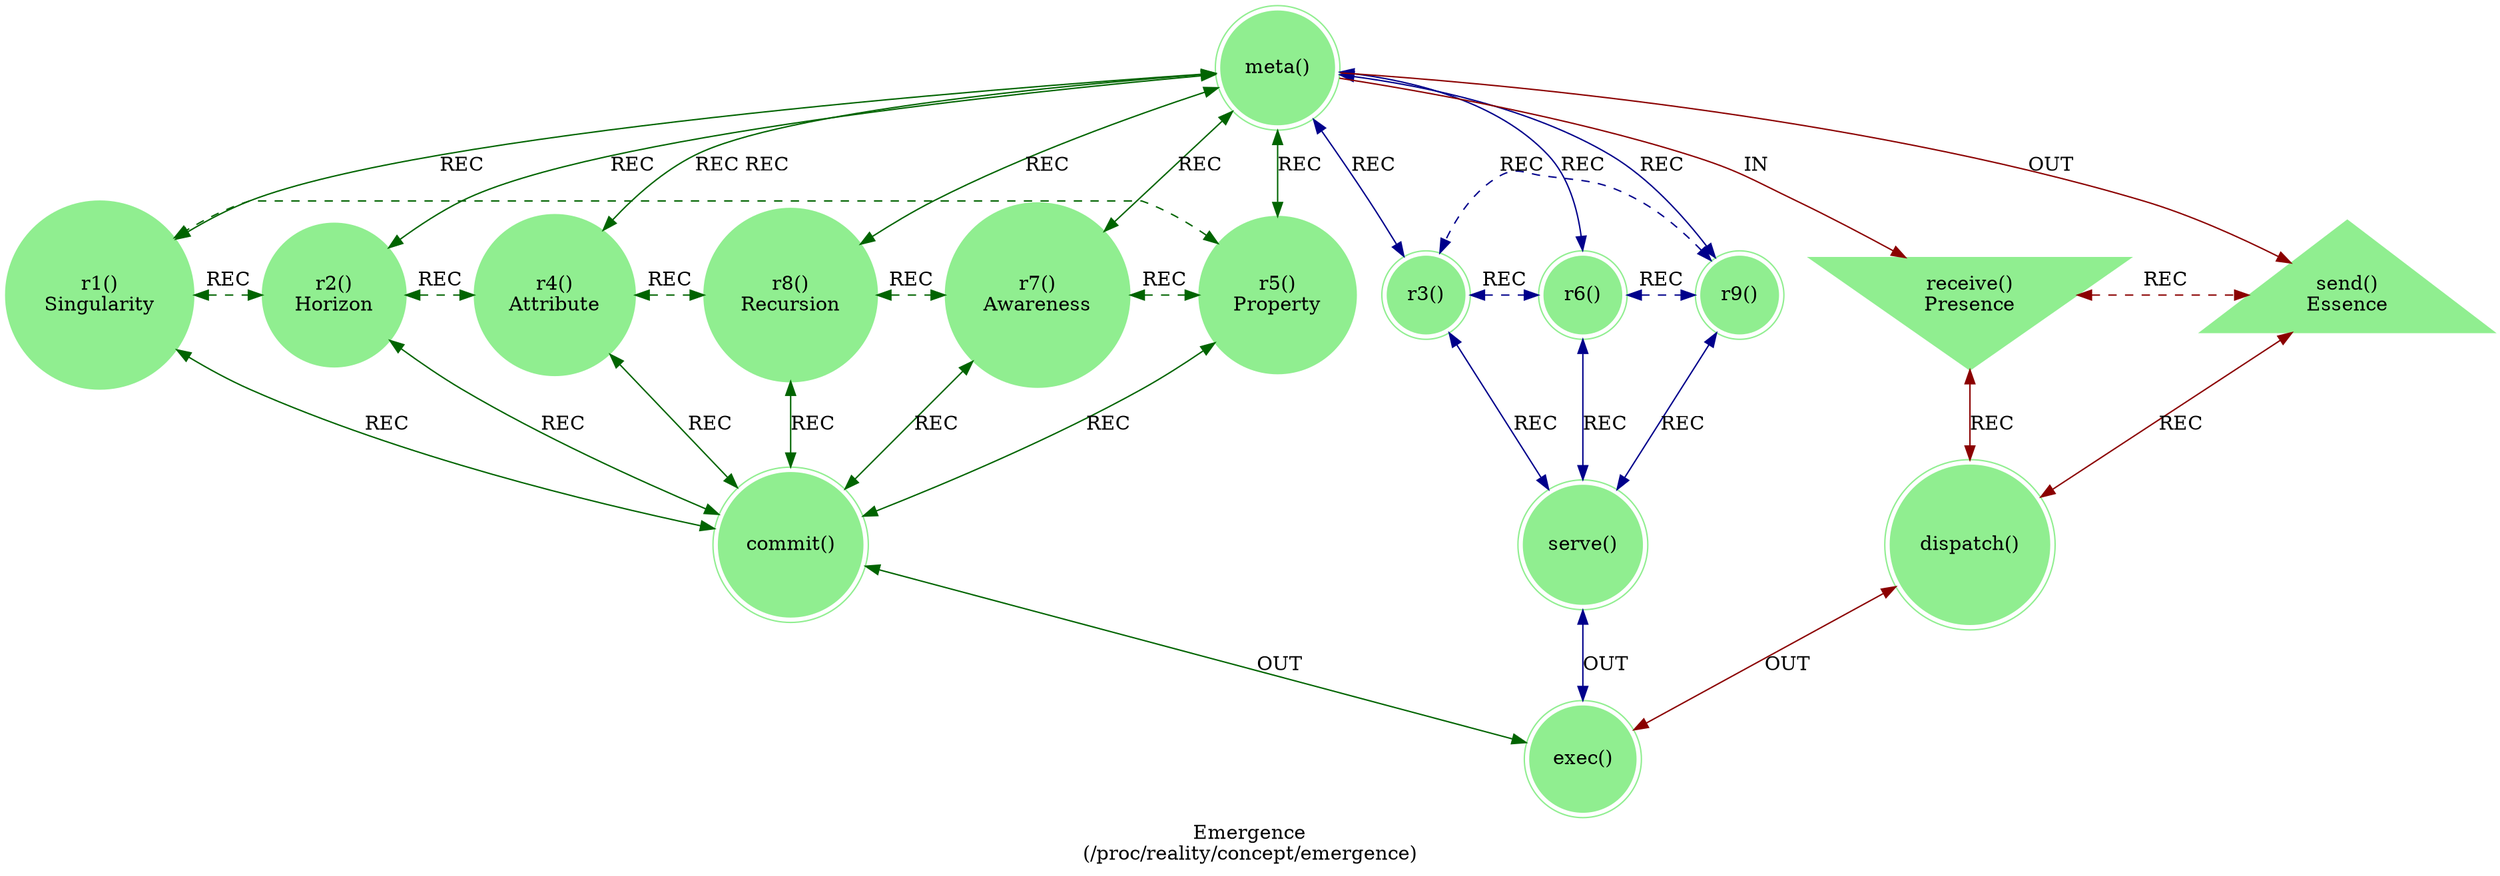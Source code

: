 strict digraph Emergence {
    label = "Emergence\n(/proc/reality/concept/emergence)";
    style = filled;
    color = lightgray;
    node [shape = circle; style = filled; color = lightgreen;];
    
    // The Axis A-0-B (In-Meta-Out).
    // The Sacred 3-6-9 (Boundary of Perception).
    // The Vortex 1-2-4-8-7-5 (Boundary of Comprehension).
    // The Router C-D-E
    // The Closure F
    spark_0_emergence_t [label = "meta()";comment = "";shape = doublecircle;];
    spark_1_emergence_t [label = "r1()\nSingularity";comment = "";shape = circle;];
    spark_2_emergence_t [label = "r2()\nHorizon";comment = "";shape = circle;];
    spark_4_emergence_t [label = "r4()\nAttribute";comment = "";shape = circle;];
    spark_8_emergence_t [label = "r8()\nRecursion";comment = "";shape = circle;];
    spark_7_emergence_t [label = "r7()\nAwareness";comment = "";shape = circle;];
    spark_5_emergence_t [label = "r5()\nProperty";comment = "";shape = circle;];
    spark_3_emergence_t [label = "r3()";comment = "";shape = doublecircle;];
    spark_6_emergence_t [label = "r6()";comment = "";shape = doublecircle;];
    spark_9_emergence_t [label = "r9()";comment = "";shape = doublecircle;];
    spark_a_emergence_t [label = "receive()\nPresence";comment = "";shape = invtriangle;];
    spark_b_emergence_t [label = "send()\nEssence";comment = "";shape = triangle;];
    spark_c_emergence_t [label = "dispatch()";comment = "";shape = doublecircle;];
    spark_d_emergence_t [label = "commit()";comment = "";shape = doublecircle;];
    spark_e_emergence_t [label = "serve()";comment = "";shape = doublecircle;];
    spark_f_emergence_t [label = "exec()";comment = "";shape = doublecircle;];
    
    // IN = Input
    // OUT = Output
    // REC = Recursion
    spark_0_emergence_t -> spark_a_emergence_t [label = "IN"; color = darkred; comment = "";];
    spark_0_emergence_t -> spark_b_emergence_t [label = "OUT"; color = darkred; comment = "";];
    spark_0_emergence_t -> {spark_3_emergence_t spark_6_emergence_t spark_9_emergence_t} [label = "REC"; color = darkblue; comment = ""; dir = both;];
    spark_0_emergence_t -> {spark_1_emergence_t spark_2_emergence_t spark_4_emergence_t spark_8_emergence_t spark_7_emergence_t spark_5_emergence_t} [label = "REC"; color = darkgreen; comment = ""; dir = both;];
    
    {spark_a_emergence_t spark_b_emergence_t} -> spark_c_emergence_t [label = "REC"; color = darkred; comment = ""; dir = both;];
    {spark_1_emergence_t spark_2_emergence_t spark_4_emergence_t spark_8_emergence_t spark_7_emergence_t spark_5_emergence_t} -> spark_d_emergence_t [label = "REC"; color = darkgreen; comment = ""; dir = both;];
    {spark_3_emergence_t spark_6_emergence_t spark_9_emergence_t} -> spark_e_emergence_t [label = "REC"; color = darkblue; comment = ""; dir = both;];
    
    spark_1_emergence_t -> spark_2_emergence_t -> spark_4_emergence_t -> spark_8_emergence_t -> spark_7_emergence_t -> spark_5_emergence_t -> spark_1_emergence_t [label = "REC"; color = darkgreen; comment = ""; style = dashed; constraint = false; dir = both;];
    spark_3_emergence_t -> spark_6_emergence_t -> spark_9_emergence_t -> spark_3_emergence_t [label = "REC"; color = darkblue; comment = ""; style = dashed; constraint = false; dir = both;];
    spark_a_emergence_t -> spark_b_emergence_t [label = "REC"; color = darkred; comment = ""; constraint = false; style = dashed; dir = both;];
    
    spark_c_emergence_t -> spark_f_emergence_t [label = "OUT"; color = darkred; comment = ""; dir = both;];
    spark_d_emergence_t -> spark_f_emergence_t [label = "OUT"; color = darkgreen; comment = ""; dir = both;];
    spark_e_emergence_t -> spark_f_emergence_t [label = "OUT"; color = darkblue; comment = ""; dir = both;];
}